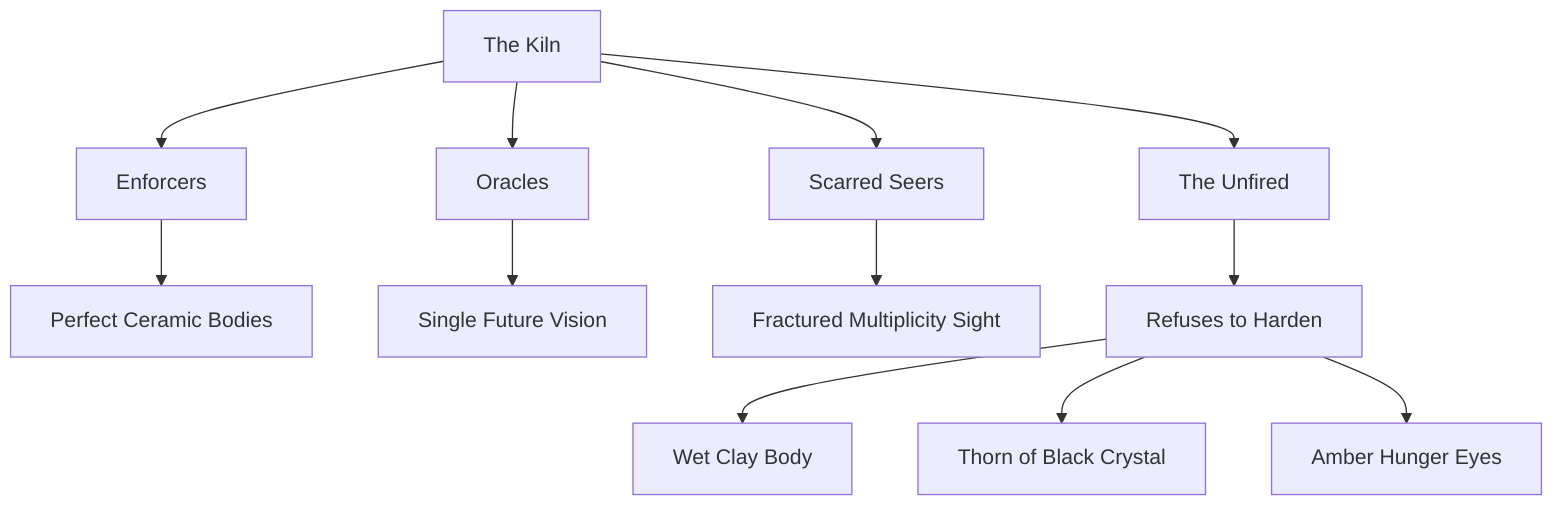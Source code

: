 graph TD
    A[The Kiln] --> B[Enforcers]
    A --> C[Oracles]
    A --> D[Scarred Seers]
    A --> E[The Unfired]
    
    B --> B1[Perfect Ceramic Bodies]
    C --> C1[Single Future Vision]
    D --> D1[Fractured Multiplicity Sight]
    E --> E1[Refuses to Harden]
    
    E1 --> F[Wet Clay Body]
    E1 --> G[Thorn of Black Crystal]
    E1 --> H[Amber Hunger Eyes]